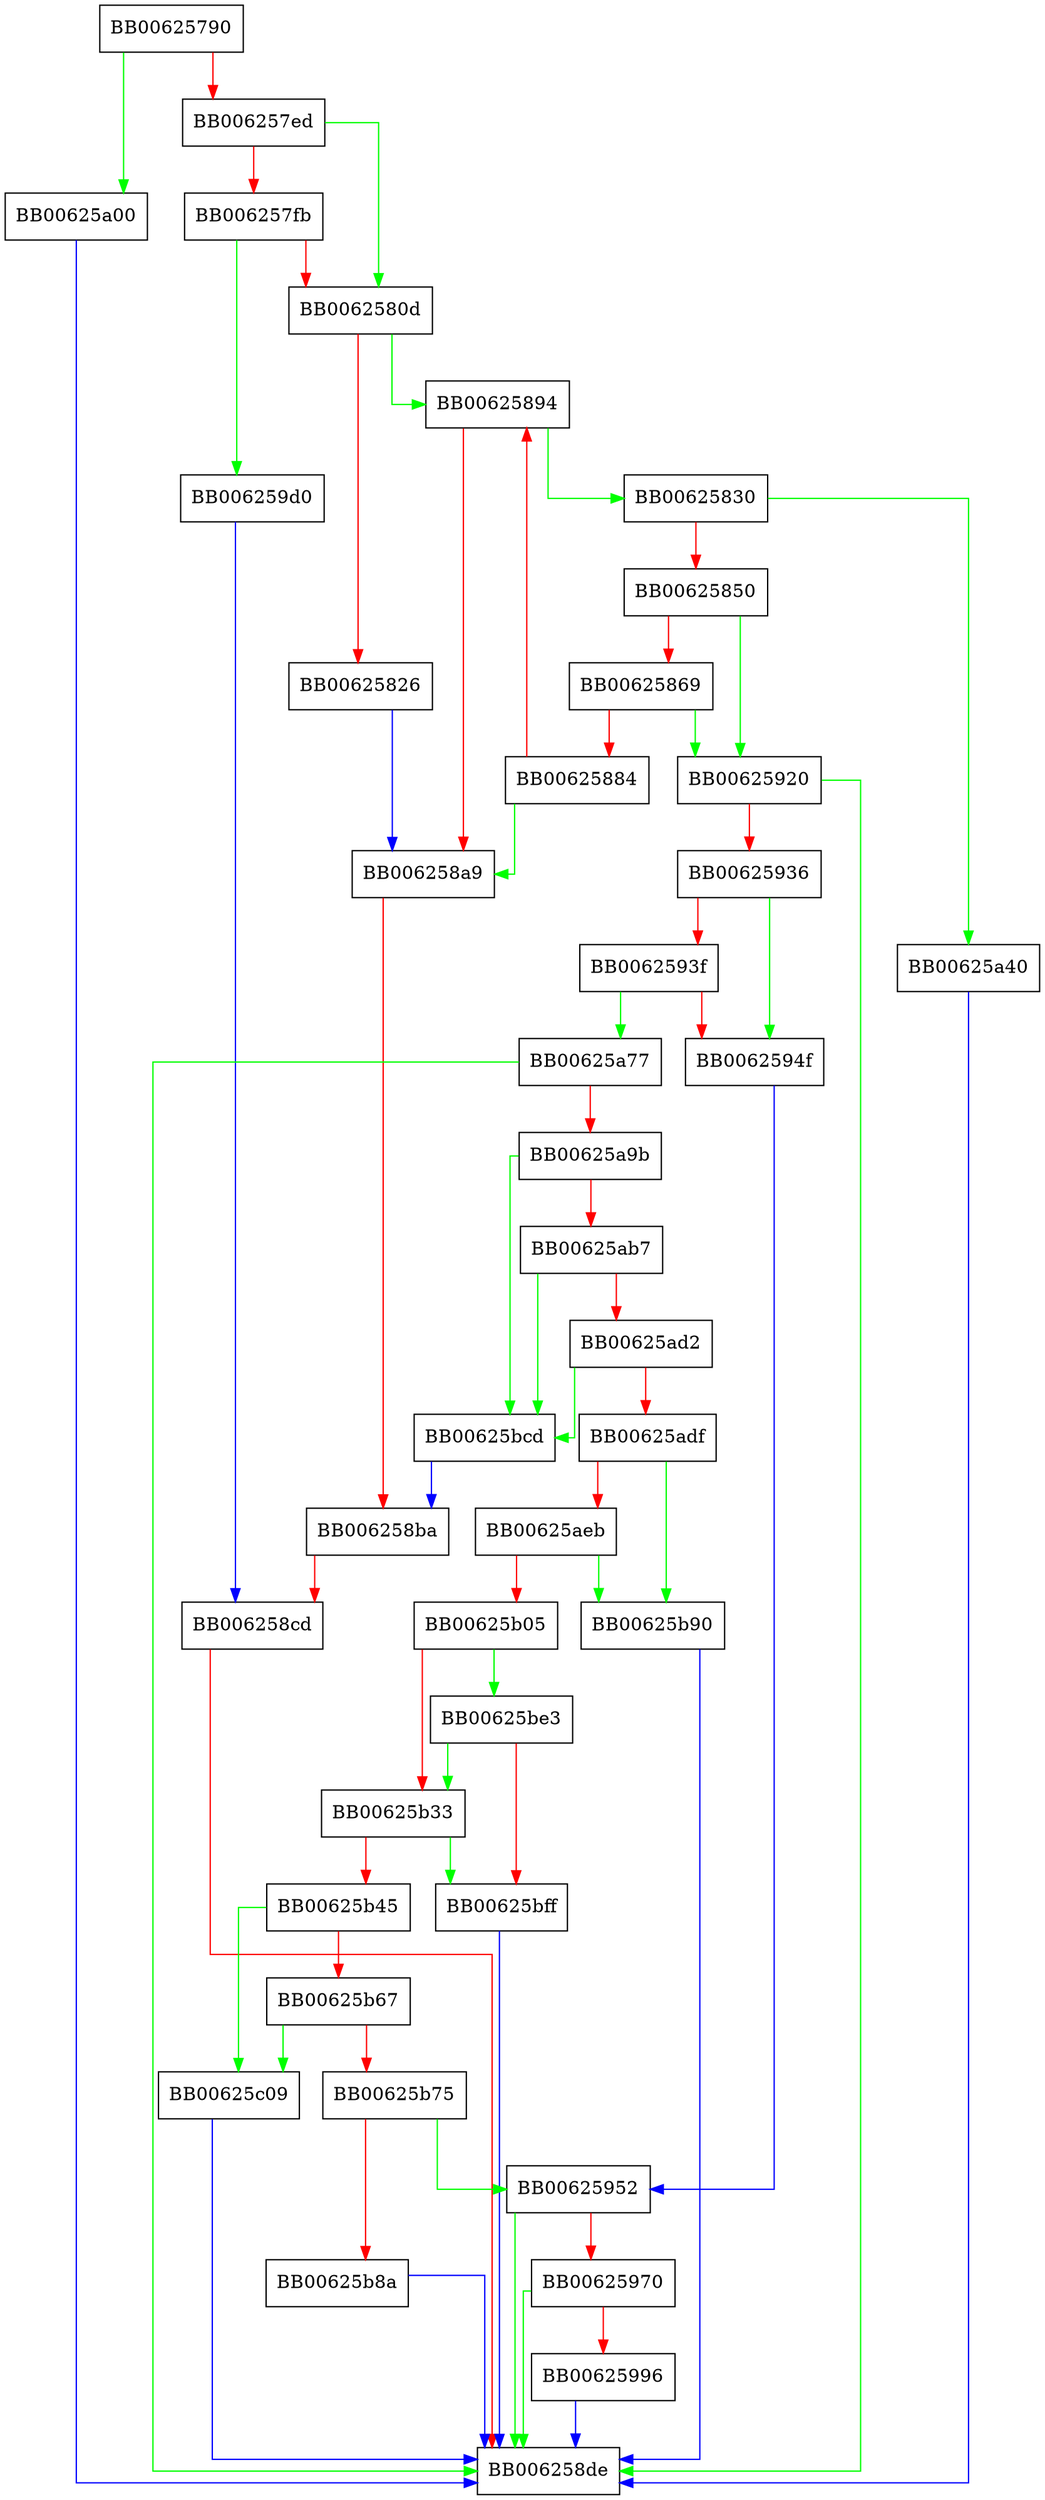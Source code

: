 digraph PKCS7_signatureVerify {
  node [shape="box"];
  graph [splines=ortho];
  BB00625790 -> BB00625a00 [color="green"];
  BB00625790 -> BB006257ed [color="red"];
  BB006257ed -> BB0062580d [color="green"];
  BB006257ed -> BB006257fb [color="red"];
  BB006257fb -> BB006259d0 [color="green"];
  BB006257fb -> BB0062580d [color="red"];
  BB0062580d -> BB00625894 [color="green"];
  BB0062580d -> BB00625826 [color="red"];
  BB00625826 -> BB006258a9 [color="blue"];
  BB00625830 -> BB00625a40 [color="green"];
  BB00625830 -> BB00625850 [color="red"];
  BB00625850 -> BB00625920 [color="green"];
  BB00625850 -> BB00625869 [color="red"];
  BB00625869 -> BB00625920 [color="green"];
  BB00625869 -> BB00625884 [color="red"];
  BB00625884 -> BB006258a9 [color="green"];
  BB00625884 -> BB00625894 [color="red"];
  BB00625894 -> BB00625830 [color="green"];
  BB00625894 -> BB006258a9 [color="red"];
  BB006258a9 -> BB006258ba [color="red"];
  BB006258ba -> BB006258cd [color="red"];
  BB006258cd -> BB006258de [color="red"];
  BB00625920 -> BB006258de [color="green"];
  BB00625920 -> BB00625936 [color="red"];
  BB00625936 -> BB0062594f [color="green"];
  BB00625936 -> BB0062593f [color="red"];
  BB0062593f -> BB00625a77 [color="green"];
  BB0062593f -> BB0062594f [color="red"];
  BB0062594f -> BB00625952 [color="blue"];
  BB00625952 -> BB006258de [color="green"];
  BB00625952 -> BB00625970 [color="red"];
  BB00625970 -> BB006258de [color="green"];
  BB00625970 -> BB00625996 [color="red"];
  BB00625996 -> BB006258de [color="blue"];
  BB006259d0 -> BB006258cd [color="blue"];
  BB00625a00 -> BB006258de [color="blue"];
  BB00625a40 -> BB006258de [color="blue"];
  BB00625a77 -> BB006258de [color="green"];
  BB00625a77 -> BB00625a9b [color="red"];
  BB00625a9b -> BB00625bcd [color="green"];
  BB00625a9b -> BB00625ab7 [color="red"];
  BB00625ab7 -> BB00625bcd [color="green"];
  BB00625ab7 -> BB00625ad2 [color="red"];
  BB00625ad2 -> BB00625bcd [color="green"];
  BB00625ad2 -> BB00625adf [color="red"];
  BB00625adf -> BB00625b90 [color="green"];
  BB00625adf -> BB00625aeb [color="red"];
  BB00625aeb -> BB00625b90 [color="green"];
  BB00625aeb -> BB00625b05 [color="red"];
  BB00625b05 -> BB00625be3 [color="green"];
  BB00625b05 -> BB00625b33 [color="red"];
  BB00625b33 -> BB00625bff [color="green"];
  BB00625b33 -> BB00625b45 [color="red"];
  BB00625b45 -> BB00625c09 [color="green"];
  BB00625b45 -> BB00625b67 [color="red"];
  BB00625b67 -> BB00625c09 [color="green"];
  BB00625b67 -> BB00625b75 [color="red"];
  BB00625b75 -> BB00625952 [color="green"];
  BB00625b75 -> BB00625b8a [color="red"];
  BB00625b8a -> BB006258de [color="blue"];
  BB00625b90 -> BB006258de [color="blue"];
  BB00625bcd -> BB006258ba [color="blue"];
  BB00625be3 -> BB00625b33 [color="green"];
  BB00625be3 -> BB00625bff [color="red"];
  BB00625bff -> BB006258de [color="blue"];
  BB00625c09 -> BB006258de [color="blue"];
}
